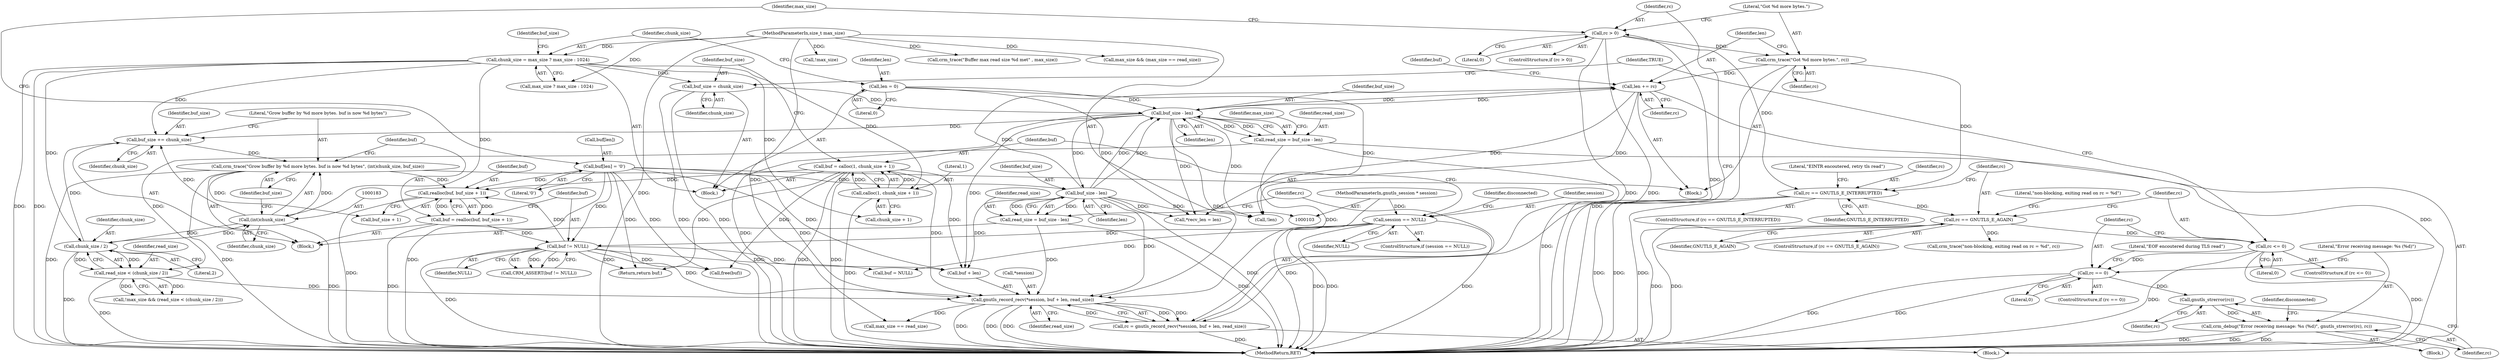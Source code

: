 digraph "0_pacemaker_564f7cc2a51dcd2f28ab12a13394f31be5aa3c93_13@API" {
"1000272" [label="(Call,gnutls_strerror(rc))"];
"1000262" [label="(Call,rc == 0)"];
"1000257" [label="(Call,rc <= 0)"];
"1000247" [label="(Call,rc == GNUTLS_E_AGAIN)"];
"1000239" [label="(Call,rc == GNUTLS_E_INTERRUPTED)"];
"1000212" [label="(Call,rc > 0)"];
"1000202" [label="(Call,rc = gnutls_record_recv(*session, buf + len, read_size))"];
"1000204" [label="(Call,gnutls_record_recv(*session, buf + len, read_size))"];
"1000222" [label="(Call,buf[len] = '\0')"];
"1000194" [label="(Call,buf != NULL)"];
"1000186" [label="(Call,buf = realloc(buf, buf_size + 1))"];
"1000188" [label="(Call,realloc(buf, buf_size + 1))"];
"1000149" [label="(Call,buf = calloc(1, chunk_size + 1))"];
"1000151" [label="(Call,calloc(1, chunk_size + 1))"];
"1000122" [label="(Call,chunk_size = max_size ? max_size : 1024)"];
"1000105" [label="(MethodParameterIn,size_t max_size)"];
"1000180" [label="(Call,crm_trace(\"Grow buffer by %d more bytes. buf is now %d bytes\", (int)chunk_size, buf_size))"];
"1000182" [label="(Call,(int)chunk_size)"];
"1000173" [label="(Call,chunk_size / 2)"];
"1000177" [label="(Call,buf_size += chunk_size)"];
"1000164" [label="(Call,buf_size - len)"];
"1000199" [label="(Call,buf_size - len)"];
"1000156" [label="(Call,buf_size = chunk_size)"];
"1000219" [label="(Call,len += rc)"];
"1000216" [label="(Call,crm_trace(\"Got %d more bytes.\", rc))"];
"1000118" [label="(Call,len = 0)"];
"1000137" [label="(Call,session == NULL)"];
"1000104" [label="(MethodParameterIn,gnutls_session * session)"];
"1000171" [label="(Call,read_size < (chunk_size / 2))"];
"1000162" [label="(Call,read_size = buf_size - len)"];
"1000197" [label="(Call,read_size = buf_size - len)"];
"1000270" [label="(Call,crm_debug(\"Error receiving message: %s (%d)\", gnutls_strerror(rc), rc))"];
"1000166" [label="(Identifier,len)"];
"1000219" [label="(Call,len += rc)"];
"1000272" [label="(Call,gnutls_strerror(rc))"];
"1000203" [label="(Identifier,rc)"];
"1000248" [label="(Identifier,rc)"];
"1000162" [label="(Call,read_size = buf_size - len)"];
"1000221" [label="(Identifier,rc)"];
"1000130" [label="(Identifier,buf_size)"];
"1000168" [label="(Call,!max_size && (read_size < (chunk_size / 2)))"];
"1000218" [label="(Identifier,rc)"];
"1000246" [label="(ControlStructure,if (rc == GNUTLS_E_AGAIN))"];
"1000214" [label="(Literal,0)"];
"1000263" [label="(Identifier,rc)"];
"1000262" [label="(Call,rc == 0)"];
"1000217" [label="(Literal,\"Got %d more bytes.\")"];
"1000189" [label="(Identifier,buf)"];
"1000194" [label="(Call,buf != NULL)"];
"1000169" [label="(Call,!max_size)"];
"1000170" [label="(Identifier,max_size)"];
"1000118" [label="(Call,len = 0)"];
"1000238" [label="(ControlStructure,if (rc == GNUTLS_E_INTERRUPTED))"];
"1000195" [label="(Identifier,buf)"];
"1000165" [label="(Identifier,buf_size)"];
"1000252" [label="(Literal,\"non-blocking, exiting read on rc = %d\")"];
"1000178" [label="(Identifier,buf_size)"];
"1000164" [label="(Call,buf_size - len)"];
"1000180" [label="(Call,crm_trace(\"Grow buffer by %d more bytes. buf is now %d bytes\", (int)chunk_size, buf_size))"];
"1000104" [label="(MethodParameterIn,gnutls_session * session)"];
"1000234" [label="(Call,crm_trace(\"Buffer max read size %d met\" , max_size))"];
"1000226" [label="(Literal,'\0')"];
"1000123" [label="(Identifier,chunk_size)"];
"1000197" [label="(Call,read_size = buf_size - len)"];
"1000187" [label="(Identifier,buf)"];
"1000177" [label="(Call,buf_size += chunk_size)"];
"1000212" [label="(Call,rc > 0)"];
"1000251" [label="(Call,crm_trace(\"non-blocking, exiting read on rc = %d\", rc))"];
"1000259" [label="(Literal,0)"];
"1000161" [label="(Block,)"];
"1000124" [label="(Call,max_size ? max_size : 1024)"];
"1000287" [label="(Call,*recv_len = len)"];
"1000244" [label="(Literal,\"EINTR encoutered, retry tls read\")"];
"1000249" [label="(Identifier,GNUTLS_E_AGAIN)"];
"1000220" [label="(Identifier,len)"];
"1000261" [label="(ControlStructure,if (rc == 0))"];
"1000240" [label="(Identifier,rc)"];
"1000171" [label="(Call,read_size < (chunk_size / 2))"];
"1000172" [label="(Identifier,read_size)"];
"1000158" [label="(Identifier,chunk_size)"];
"1000241" [label="(Identifier,GNUTLS_E_INTERRUPTED)"];
"1000207" [label="(Call,buf + len)"];
"1000182" [label="(Call,(int)chunk_size)"];
"1000200" [label="(Identifier,buf_size)"];
"1000264" [label="(Literal,0)"];
"1000184" [label="(Identifier,chunk_size)"];
"1000257" [label="(Call,rc <= 0)"];
"1000256" [label="(ControlStructure,if (rc <= 0))"];
"1000205" [label="(Call,*session)"];
"1000136" [label="(ControlStructure,if (session == NULL))"];
"1000224" [label="(Identifier,buf)"];
"1000120" [label="(Literal,0)"];
"1000292" [label="(Call,!len)"];
"1000295" [label="(Call,free(buf))"];
"1000157" [label="(Identifier,buf_size)"];
"1000186" [label="(Call,buf = realloc(buf, buf_size + 1))"];
"1000302" [label="(MethodReturn,RET)"];
"1000297" [label="(Call,buf = NULL)"];
"1000156" [label="(Call,buf_size = chunk_size)"];
"1000300" [label="(Return,return buf;)"];
"1000149" [label="(Call,buf = calloc(1, chunk_size + 1))"];
"1000210" [label="(Identifier,read_size)"];
"1000239" [label="(Call,rc == GNUTLS_E_INTERRUPTED)"];
"1000142" [label="(Identifier,disconnected)"];
"1000137" [label="(Call,session == NULL)"];
"1000181" [label="(Literal,\"Grow buffer by %d more bytes. buf is now %d bytes\")"];
"1000190" [label="(Call,buf_size + 1)"];
"1000258" [label="(Identifier,rc)"];
"1000153" [label="(Call,chunk_size + 1)"];
"1000150" [label="(Identifier,buf)"];
"1000151" [label="(Call,calloc(1, chunk_size + 1))"];
"1000276" [label="(Identifier,disconnected)"];
"1000108" [label="(Block,)"];
"1000228" [label="(Call,max_size && (max_size == read_size))"];
"1000179" [label="(Identifier,chunk_size)"];
"1000270" [label="(Call,crm_debug(\"Error receiving message: %s (%d)\", gnutls_strerror(rc), rc))"];
"1000271" [label="(Literal,\"Error receiving message: %s (%d)\")"];
"1000160" [label="(Identifier,TRUE)"];
"1000201" [label="(Identifier,len)"];
"1000196" [label="(Identifier,NULL)"];
"1000199" [label="(Call,buf_size - len)"];
"1000119" [label="(Identifier,len)"];
"1000273" [label="(Identifier,rc)"];
"1000176" [label="(Block,)"];
"1000204" [label="(Call,gnutls_record_recv(*session, buf + len, read_size))"];
"1000174" [label="(Identifier,chunk_size)"];
"1000215" [label="(Block,)"];
"1000223" [label="(Call,buf[len])"];
"1000185" [label="(Identifier,buf_size)"];
"1000193" [label="(Call,CRM_ASSERT(buf != NULL))"];
"1000188" [label="(Call,realloc(buf, buf_size + 1))"];
"1000222" [label="(Call,buf[len] = '\0')"];
"1000211" [label="(ControlStructure,if (rc > 0))"];
"1000175" [label="(Literal,2)"];
"1000122" [label="(Call,chunk_size = max_size ? max_size : 1024)"];
"1000202" [label="(Call,rc = gnutls_record_recv(*session, buf + len, read_size))"];
"1000163" [label="(Identifier,read_size)"];
"1000105" [label="(MethodParameterIn,size_t max_size)"];
"1000173" [label="(Call,chunk_size / 2)"];
"1000230" [label="(Call,max_size == read_size)"];
"1000213" [label="(Identifier,rc)"];
"1000229" [label="(Identifier,max_size)"];
"1000267" [label="(Literal,\"EOF encoutered during TLS read\")"];
"1000216" [label="(Call,crm_trace(\"Got %d more bytes.\", rc))"];
"1000139" [label="(Identifier,NULL)"];
"1000269" [label="(Block,)"];
"1000274" [label="(Identifier,rc)"];
"1000247" [label="(Call,rc == GNUTLS_E_AGAIN)"];
"1000152" [label="(Literal,1)"];
"1000198" [label="(Identifier,read_size)"];
"1000138" [label="(Identifier,session)"];
"1000272" -> "1000270"  [label="AST: "];
"1000272" -> "1000273"  [label="CFG: "];
"1000273" -> "1000272"  [label="AST: "];
"1000274" -> "1000272"  [label="CFG: "];
"1000272" -> "1000270"  [label="DDG: "];
"1000262" -> "1000272"  [label="DDG: "];
"1000262" -> "1000261"  [label="AST: "];
"1000262" -> "1000264"  [label="CFG: "];
"1000263" -> "1000262"  [label="AST: "];
"1000264" -> "1000262"  [label="AST: "];
"1000267" -> "1000262"  [label="CFG: "];
"1000271" -> "1000262"  [label="CFG: "];
"1000262" -> "1000302"  [label="DDG: "];
"1000262" -> "1000302"  [label="DDG: "];
"1000257" -> "1000262"  [label="DDG: "];
"1000257" -> "1000256"  [label="AST: "];
"1000257" -> "1000259"  [label="CFG: "];
"1000258" -> "1000257"  [label="AST: "];
"1000259" -> "1000257"  [label="AST: "];
"1000160" -> "1000257"  [label="CFG: "];
"1000263" -> "1000257"  [label="CFG: "];
"1000257" -> "1000302"  [label="DDG: "];
"1000257" -> "1000302"  [label="DDG: "];
"1000247" -> "1000257"  [label="DDG: "];
"1000247" -> "1000246"  [label="AST: "];
"1000247" -> "1000249"  [label="CFG: "];
"1000248" -> "1000247"  [label="AST: "];
"1000249" -> "1000247"  [label="AST: "];
"1000252" -> "1000247"  [label="CFG: "];
"1000258" -> "1000247"  [label="CFG: "];
"1000247" -> "1000302"  [label="DDG: "];
"1000247" -> "1000302"  [label="DDG: "];
"1000239" -> "1000247"  [label="DDG: "];
"1000247" -> "1000251"  [label="DDG: "];
"1000239" -> "1000238"  [label="AST: "];
"1000239" -> "1000241"  [label="CFG: "];
"1000240" -> "1000239"  [label="AST: "];
"1000241" -> "1000239"  [label="AST: "];
"1000244" -> "1000239"  [label="CFG: "];
"1000248" -> "1000239"  [label="CFG: "];
"1000239" -> "1000302"  [label="DDG: "];
"1000239" -> "1000302"  [label="DDG: "];
"1000239" -> "1000302"  [label="DDG: "];
"1000212" -> "1000239"  [label="DDG: "];
"1000216" -> "1000239"  [label="DDG: "];
"1000212" -> "1000211"  [label="AST: "];
"1000212" -> "1000214"  [label="CFG: "];
"1000213" -> "1000212"  [label="AST: "];
"1000214" -> "1000212"  [label="AST: "];
"1000217" -> "1000212"  [label="CFG: "];
"1000229" -> "1000212"  [label="CFG: "];
"1000212" -> "1000302"  [label="DDG: "];
"1000212" -> "1000302"  [label="DDG: "];
"1000202" -> "1000212"  [label="DDG: "];
"1000212" -> "1000216"  [label="DDG: "];
"1000202" -> "1000161"  [label="AST: "];
"1000202" -> "1000204"  [label="CFG: "];
"1000203" -> "1000202"  [label="AST: "];
"1000204" -> "1000202"  [label="AST: "];
"1000213" -> "1000202"  [label="CFG: "];
"1000202" -> "1000302"  [label="DDG: "];
"1000204" -> "1000202"  [label="DDG: "];
"1000204" -> "1000202"  [label="DDG: "];
"1000204" -> "1000202"  [label="DDG: "];
"1000204" -> "1000210"  [label="CFG: "];
"1000205" -> "1000204"  [label="AST: "];
"1000207" -> "1000204"  [label="AST: "];
"1000210" -> "1000204"  [label="AST: "];
"1000204" -> "1000302"  [label="DDG: "];
"1000204" -> "1000302"  [label="DDG: "];
"1000204" -> "1000302"  [label="DDG: "];
"1000222" -> "1000204"  [label="DDG: "];
"1000194" -> "1000204"  [label="DDG: "];
"1000149" -> "1000204"  [label="DDG: "];
"1000199" -> "1000204"  [label="DDG: "];
"1000164" -> "1000204"  [label="DDG: "];
"1000171" -> "1000204"  [label="DDG: "];
"1000162" -> "1000204"  [label="DDG: "];
"1000197" -> "1000204"  [label="DDG: "];
"1000204" -> "1000230"  [label="DDG: "];
"1000222" -> "1000215"  [label="AST: "];
"1000222" -> "1000226"  [label="CFG: "];
"1000223" -> "1000222"  [label="AST: "];
"1000226" -> "1000222"  [label="AST: "];
"1000229" -> "1000222"  [label="CFG: "];
"1000222" -> "1000302"  [label="DDG: "];
"1000222" -> "1000188"  [label="DDG: "];
"1000222" -> "1000194"  [label="DDG: "];
"1000222" -> "1000207"  [label="DDG: "];
"1000222" -> "1000295"  [label="DDG: "];
"1000222" -> "1000300"  [label="DDG: "];
"1000194" -> "1000193"  [label="AST: "];
"1000194" -> "1000196"  [label="CFG: "];
"1000195" -> "1000194"  [label="AST: "];
"1000196" -> "1000194"  [label="AST: "];
"1000193" -> "1000194"  [label="CFG: "];
"1000194" -> "1000302"  [label="DDG: "];
"1000194" -> "1000188"  [label="DDG: "];
"1000194" -> "1000193"  [label="DDG: "];
"1000194" -> "1000193"  [label="DDG: "];
"1000186" -> "1000194"  [label="DDG: "];
"1000137" -> "1000194"  [label="DDG: "];
"1000194" -> "1000207"  [label="DDG: "];
"1000194" -> "1000295"  [label="DDG: "];
"1000194" -> "1000297"  [label="DDG: "];
"1000194" -> "1000300"  [label="DDG: "];
"1000186" -> "1000176"  [label="AST: "];
"1000186" -> "1000188"  [label="CFG: "];
"1000187" -> "1000186"  [label="AST: "];
"1000188" -> "1000186"  [label="AST: "];
"1000195" -> "1000186"  [label="CFG: "];
"1000186" -> "1000302"  [label="DDG: "];
"1000188" -> "1000186"  [label="DDG: "];
"1000188" -> "1000186"  [label="DDG: "];
"1000188" -> "1000190"  [label="CFG: "];
"1000189" -> "1000188"  [label="AST: "];
"1000190" -> "1000188"  [label="AST: "];
"1000188" -> "1000302"  [label="DDG: "];
"1000149" -> "1000188"  [label="DDG: "];
"1000180" -> "1000188"  [label="DDG: "];
"1000149" -> "1000108"  [label="AST: "];
"1000149" -> "1000151"  [label="CFG: "];
"1000150" -> "1000149"  [label="AST: "];
"1000151" -> "1000149"  [label="AST: "];
"1000157" -> "1000149"  [label="CFG: "];
"1000149" -> "1000302"  [label="DDG: "];
"1000149" -> "1000302"  [label="DDG: "];
"1000151" -> "1000149"  [label="DDG: "];
"1000151" -> "1000149"  [label="DDG: "];
"1000149" -> "1000207"  [label="DDG: "];
"1000149" -> "1000295"  [label="DDG: "];
"1000149" -> "1000300"  [label="DDG: "];
"1000151" -> "1000153"  [label="CFG: "];
"1000152" -> "1000151"  [label="AST: "];
"1000153" -> "1000151"  [label="AST: "];
"1000151" -> "1000302"  [label="DDG: "];
"1000122" -> "1000151"  [label="DDG: "];
"1000122" -> "1000108"  [label="AST: "];
"1000122" -> "1000124"  [label="CFG: "];
"1000123" -> "1000122"  [label="AST: "];
"1000124" -> "1000122"  [label="AST: "];
"1000130" -> "1000122"  [label="CFG: "];
"1000122" -> "1000302"  [label="DDG: "];
"1000122" -> "1000302"  [label="DDG: "];
"1000105" -> "1000122"  [label="DDG: "];
"1000122" -> "1000153"  [label="DDG: "];
"1000122" -> "1000156"  [label="DDG: "];
"1000122" -> "1000173"  [label="DDG: "];
"1000122" -> "1000177"  [label="DDG: "];
"1000122" -> "1000182"  [label="DDG: "];
"1000105" -> "1000103"  [label="AST: "];
"1000105" -> "1000302"  [label="DDG: "];
"1000105" -> "1000124"  [label="DDG: "];
"1000105" -> "1000169"  [label="DDG: "];
"1000105" -> "1000228"  [label="DDG: "];
"1000105" -> "1000230"  [label="DDG: "];
"1000105" -> "1000234"  [label="DDG: "];
"1000180" -> "1000176"  [label="AST: "];
"1000180" -> "1000185"  [label="CFG: "];
"1000181" -> "1000180"  [label="AST: "];
"1000182" -> "1000180"  [label="AST: "];
"1000185" -> "1000180"  [label="AST: "];
"1000187" -> "1000180"  [label="CFG: "];
"1000180" -> "1000302"  [label="DDG: "];
"1000180" -> "1000302"  [label="DDG: "];
"1000182" -> "1000180"  [label="DDG: "];
"1000177" -> "1000180"  [label="DDG: "];
"1000180" -> "1000190"  [label="DDG: "];
"1000180" -> "1000199"  [label="DDG: "];
"1000182" -> "1000184"  [label="CFG: "];
"1000183" -> "1000182"  [label="AST: "];
"1000184" -> "1000182"  [label="AST: "];
"1000185" -> "1000182"  [label="CFG: "];
"1000182" -> "1000302"  [label="DDG: "];
"1000182" -> "1000173"  [label="DDG: "];
"1000182" -> "1000177"  [label="DDG: "];
"1000173" -> "1000182"  [label="DDG: "];
"1000173" -> "1000171"  [label="AST: "];
"1000173" -> "1000175"  [label="CFG: "];
"1000174" -> "1000173"  [label="AST: "];
"1000175" -> "1000173"  [label="AST: "];
"1000171" -> "1000173"  [label="CFG: "];
"1000173" -> "1000302"  [label="DDG: "];
"1000173" -> "1000171"  [label="DDG: "];
"1000173" -> "1000171"  [label="DDG: "];
"1000173" -> "1000177"  [label="DDG: "];
"1000177" -> "1000176"  [label="AST: "];
"1000177" -> "1000179"  [label="CFG: "];
"1000178" -> "1000177"  [label="AST: "];
"1000179" -> "1000177"  [label="AST: "];
"1000181" -> "1000177"  [label="CFG: "];
"1000164" -> "1000177"  [label="DDG: "];
"1000164" -> "1000162"  [label="AST: "];
"1000164" -> "1000166"  [label="CFG: "];
"1000165" -> "1000164"  [label="AST: "];
"1000166" -> "1000164"  [label="AST: "];
"1000162" -> "1000164"  [label="CFG: "];
"1000164" -> "1000302"  [label="DDG: "];
"1000164" -> "1000162"  [label="DDG: "];
"1000164" -> "1000162"  [label="DDG: "];
"1000199" -> "1000164"  [label="DDG: "];
"1000199" -> "1000164"  [label="DDG: "];
"1000156" -> "1000164"  [label="DDG: "];
"1000219" -> "1000164"  [label="DDG: "];
"1000118" -> "1000164"  [label="DDG: "];
"1000164" -> "1000199"  [label="DDG: "];
"1000164" -> "1000207"  [label="DDG: "];
"1000164" -> "1000219"  [label="DDG: "];
"1000164" -> "1000287"  [label="DDG: "];
"1000164" -> "1000292"  [label="DDG: "];
"1000199" -> "1000197"  [label="AST: "];
"1000199" -> "1000201"  [label="CFG: "];
"1000200" -> "1000199"  [label="AST: "];
"1000201" -> "1000199"  [label="AST: "];
"1000197" -> "1000199"  [label="CFG: "];
"1000199" -> "1000302"  [label="DDG: "];
"1000199" -> "1000197"  [label="DDG: "];
"1000199" -> "1000197"  [label="DDG: "];
"1000199" -> "1000207"  [label="DDG: "];
"1000199" -> "1000219"  [label="DDG: "];
"1000199" -> "1000287"  [label="DDG: "];
"1000199" -> "1000292"  [label="DDG: "];
"1000156" -> "1000108"  [label="AST: "];
"1000156" -> "1000158"  [label="CFG: "];
"1000157" -> "1000156"  [label="AST: "];
"1000158" -> "1000156"  [label="AST: "];
"1000160" -> "1000156"  [label="CFG: "];
"1000156" -> "1000302"  [label="DDG: "];
"1000156" -> "1000302"  [label="DDG: "];
"1000219" -> "1000215"  [label="AST: "];
"1000219" -> "1000221"  [label="CFG: "];
"1000220" -> "1000219"  [label="AST: "];
"1000221" -> "1000219"  [label="AST: "];
"1000224" -> "1000219"  [label="CFG: "];
"1000219" -> "1000302"  [label="DDG: "];
"1000216" -> "1000219"  [label="DDG: "];
"1000219" -> "1000287"  [label="DDG: "];
"1000219" -> "1000292"  [label="DDG: "];
"1000216" -> "1000215"  [label="AST: "];
"1000216" -> "1000218"  [label="CFG: "];
"1000217" -> "1000216"  [label="AST: "];
"1000218" -> "1000216"  [label="AST: "];
"1000220" -> "1000216"  [label="CFG: "];
"1000216" -> "1000302"  [label="DDG: "];
"1000118" -> "1000108"  [label="AST: "];
"1000118" -> "1000120"  [label="CFG: "];
"1000119" -> "1000118"  [label="AST: "];
"1000120" -> "1000118"  [label="AST: "];
"1000123" -> "1000118"  [label="CFG: "];
"1000118" -> "1000287"  [label="DDG: "];
"1000118" -> "1000292"  [label="DDG: "];
"1000137" -> "1000136"  [label="AST: "];
"1000137" -> "1000139"  [label="CFG: "];
"1000138" -> "1000137"  [label="AST: "];
"1000139" -> "1000137"  [label="AST: "];
"1000142" -> "1000137"  [label="CFG: "];
"1000150" -> "1000137"  [label="CFG: "];
"1000137" -> "1000302"  [label="DDG: "];
"1000137" -> "1000302"  [label="DDG: "];
"1000137" -> "1000302"  [label="DDG: "];
"1000104" -> "1000137"  [label="DDG: "];
"1000137" -> "1000297"  [label="DDG: "];
"1000104" -> "1000103"  [label="AST: "];
"1000104" -> "1000302"  [label="DDG: "];
"1000171" -> "1000168"  [label="AST: "];
"1000172" -> "1000171"  [label="AST: "];
"1000168" -> "1000171"  [label="CFG: "];
"1000171" -> "1000302"  [label="DDG: "];
"1000171" -> "1000168"  [label="DDG: "];
"1000171" -> "1000168"  [label="DDG: "];
"1000162" -> "1000171"  [label="DDG: "];
"1000162" -> "1000161"  [label="AST: "];
"1000163" -> "1000162"  [label="AST: "];
"1000170" -> "1000162"  [label="CFG: "];
"1000162" -> "1000302"  [label="DDG: "];
"1000197" -> "1000176"  [label="AST: "];
"1000198" -> "1000197"  [label="AST: "];
"1000203" -> "1000197"  [label="CFG: "];
"1000197" -> "1000302"  [label="DDG: "];
"1000270" -> "1000269"  [label="AST: "];
"1000270" -> "1000274"  [label="CFG: "];
"1000271" -> "1000270"  [label="AST: "];
"1000274" -> "1000270"  [label="AST: "];
"1000276" -> "1000270"  [label="CFG: "];
"1000270" -> "1000302"  [label="DDG: "];
"1000270" -> "1000302"  [label="DDG: "];
"1000270" -> "1000302"  [label="DDG: "];
}
